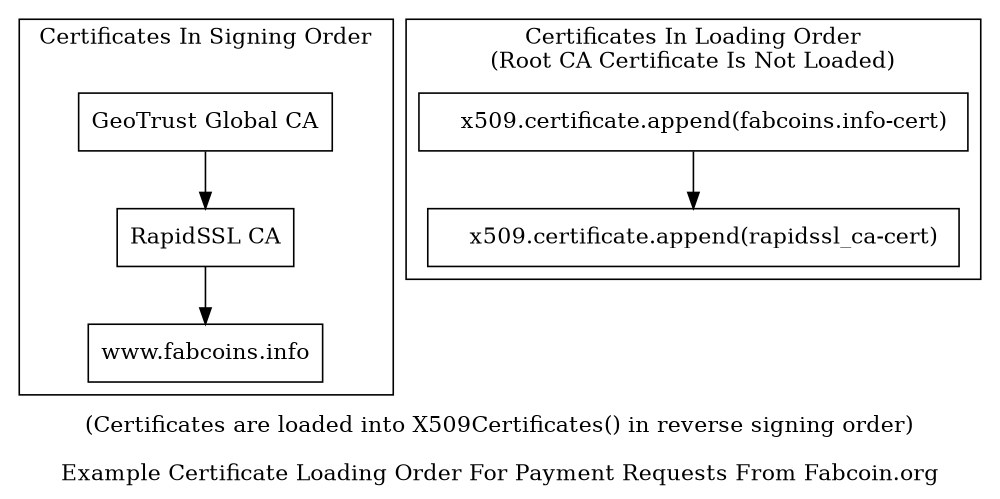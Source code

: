digraph paymentchannel {
size=6.66;
//rankdir=LR;
//splines = true;
//nodesep = 0.4;

//edge [ minlen = 2 ];
node [ shape = box ];


subgraph cluster_signing {
    btcorg [ label = "www.fabcoins.info" ]
    rapidssl [ label = "RapidSSL CA" ]
    geotrust [ label = "GeoTrust Global CA" ]

    geotrust -> rapidssl -> btcorg
    label = " Certificates In Signing Order \n "
}

subgraph cluster_loading {
    one [ label = "    x509.certificate.append(fabcoins.info-cert) " ] 
    two [ label = "    x509.certificate.append(rapidssl_ca-cert) " ] 
    one -> two
    label = "Certificates In Loading Order\n(Root CA Certificate Is Not Loaded)"
}

label = "(Certificates are loaded into X509Certificates() in reverse signing order)\n \nExample Certificate Loading Order For Payment Requests From Fabcoin.org"

}
